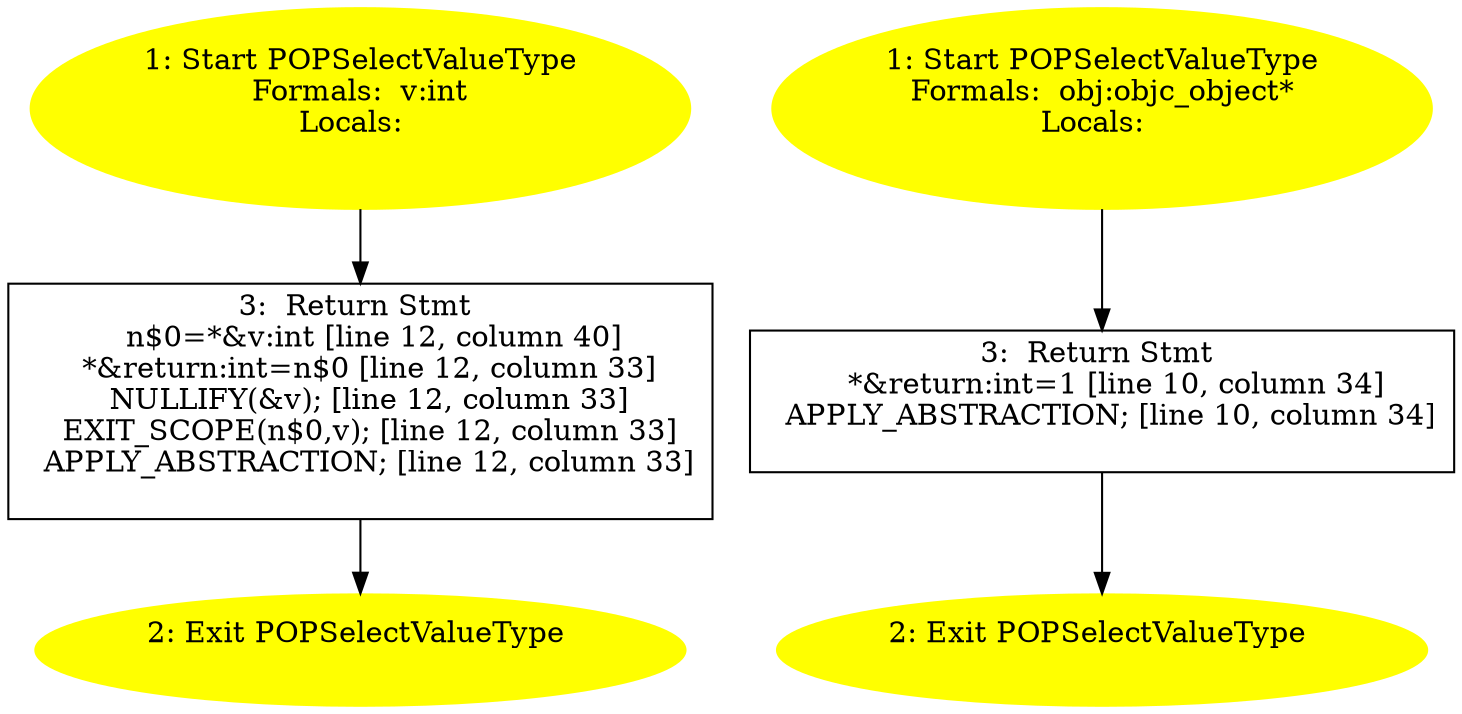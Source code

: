 /* @generated */
digraph cfg {
"POPSelectValueType#13202608325161396336.7f6967bed79eb95ec02bca4d934e7bf7_1" [label="1: Start POPSelectValueType\nFormals:  v:int\nLocals:  \n  " color=yellow style=filled]
	

	 "POPSelectValueType#13202608325161396336.7f6967bed79eb95ec02bca4d934e7bf7_1" -> "POPSelectValueType#13202608325161396336.7f6967bed79eb95ec02bca4d934e7bf7_3" ;
"POPSelectValueType#13202608325161396336.7f6967bed79eb95ec02bca4d934e7bf7_2" [label="2: Exit POPSelectValueType \n  " color=yellow style=filled]
	

"POPSelectValueType#13202608325161396336.7f6967bed79eb95ec02bca4d934e7bf7_3" [label="3:  Return Stmt \n   n$0=*&v:int [line 12, column 40]\n  *&return:int=n$0 [line 12, column 33]\n  NULLIFY(&v); [line 12, column 33]\n  EXIT_SCOPE(n$0,v); [line 12, column 33]\n  APPLY_ABSTRACTION; [line 12, column 33]\n " shape="box"]
	

	 "POPSelectValueType#13202608325161396336.7f6967bed79eb95ec02bca4d934e7bf7_3" -> "POPSelectValueType#13202608325161396336.7f6967bed79eb95ec02bca4d934e7bf7_2" ;
"POPSelectValueType(struct objc_object)#4590621362721862851.2ae895f0ed31789a8ee1d7db61fbe87f_1" [label="1: Start POPSelectValueType\nFormals:  obj:objc_object*\nLocals:  \n  " color=yellow style=filled]
	

	 "POPSelectValueType(struct objc_object)#4590621362721862851.2ae895f0ed31789a8ee1d7db61fbe87f_1" -> "POPSelectValueType(struct objc_object)#4590621362721862851.2ae895f0ed31789a8ee1d7db61fbe87f_3" ;
"POPSelectValueType(struct objc_object)#4590621362721862851.2ae895f0ed31789a8ee1d7db61fbe87f_2" [label="2: Exit POPSelectValueType \n  " color=yellow style=filled]
	

"POPSelectValueType(struct objc_object)#4590621362721862851.2ae895f0ed31789a8ee1d7db61fbe87f_3" [label="3:  Return Stmt \n   *&return:int=1 [line 10, column 34]\n  APPLY_ABSTRACTION; [line 10, column 34]\n " shape="box"]
	

	 "POPSelectValueType(struct objc_object)#4590621362721862851.2ae895f0ed31789a8ee1d7db61fbe87f_3" -> "POPSelectValueType(struct objc_object)#4590621362721862851.2ae895f0ed31789a8ee1d7db61fbe87f_2" ;
}
